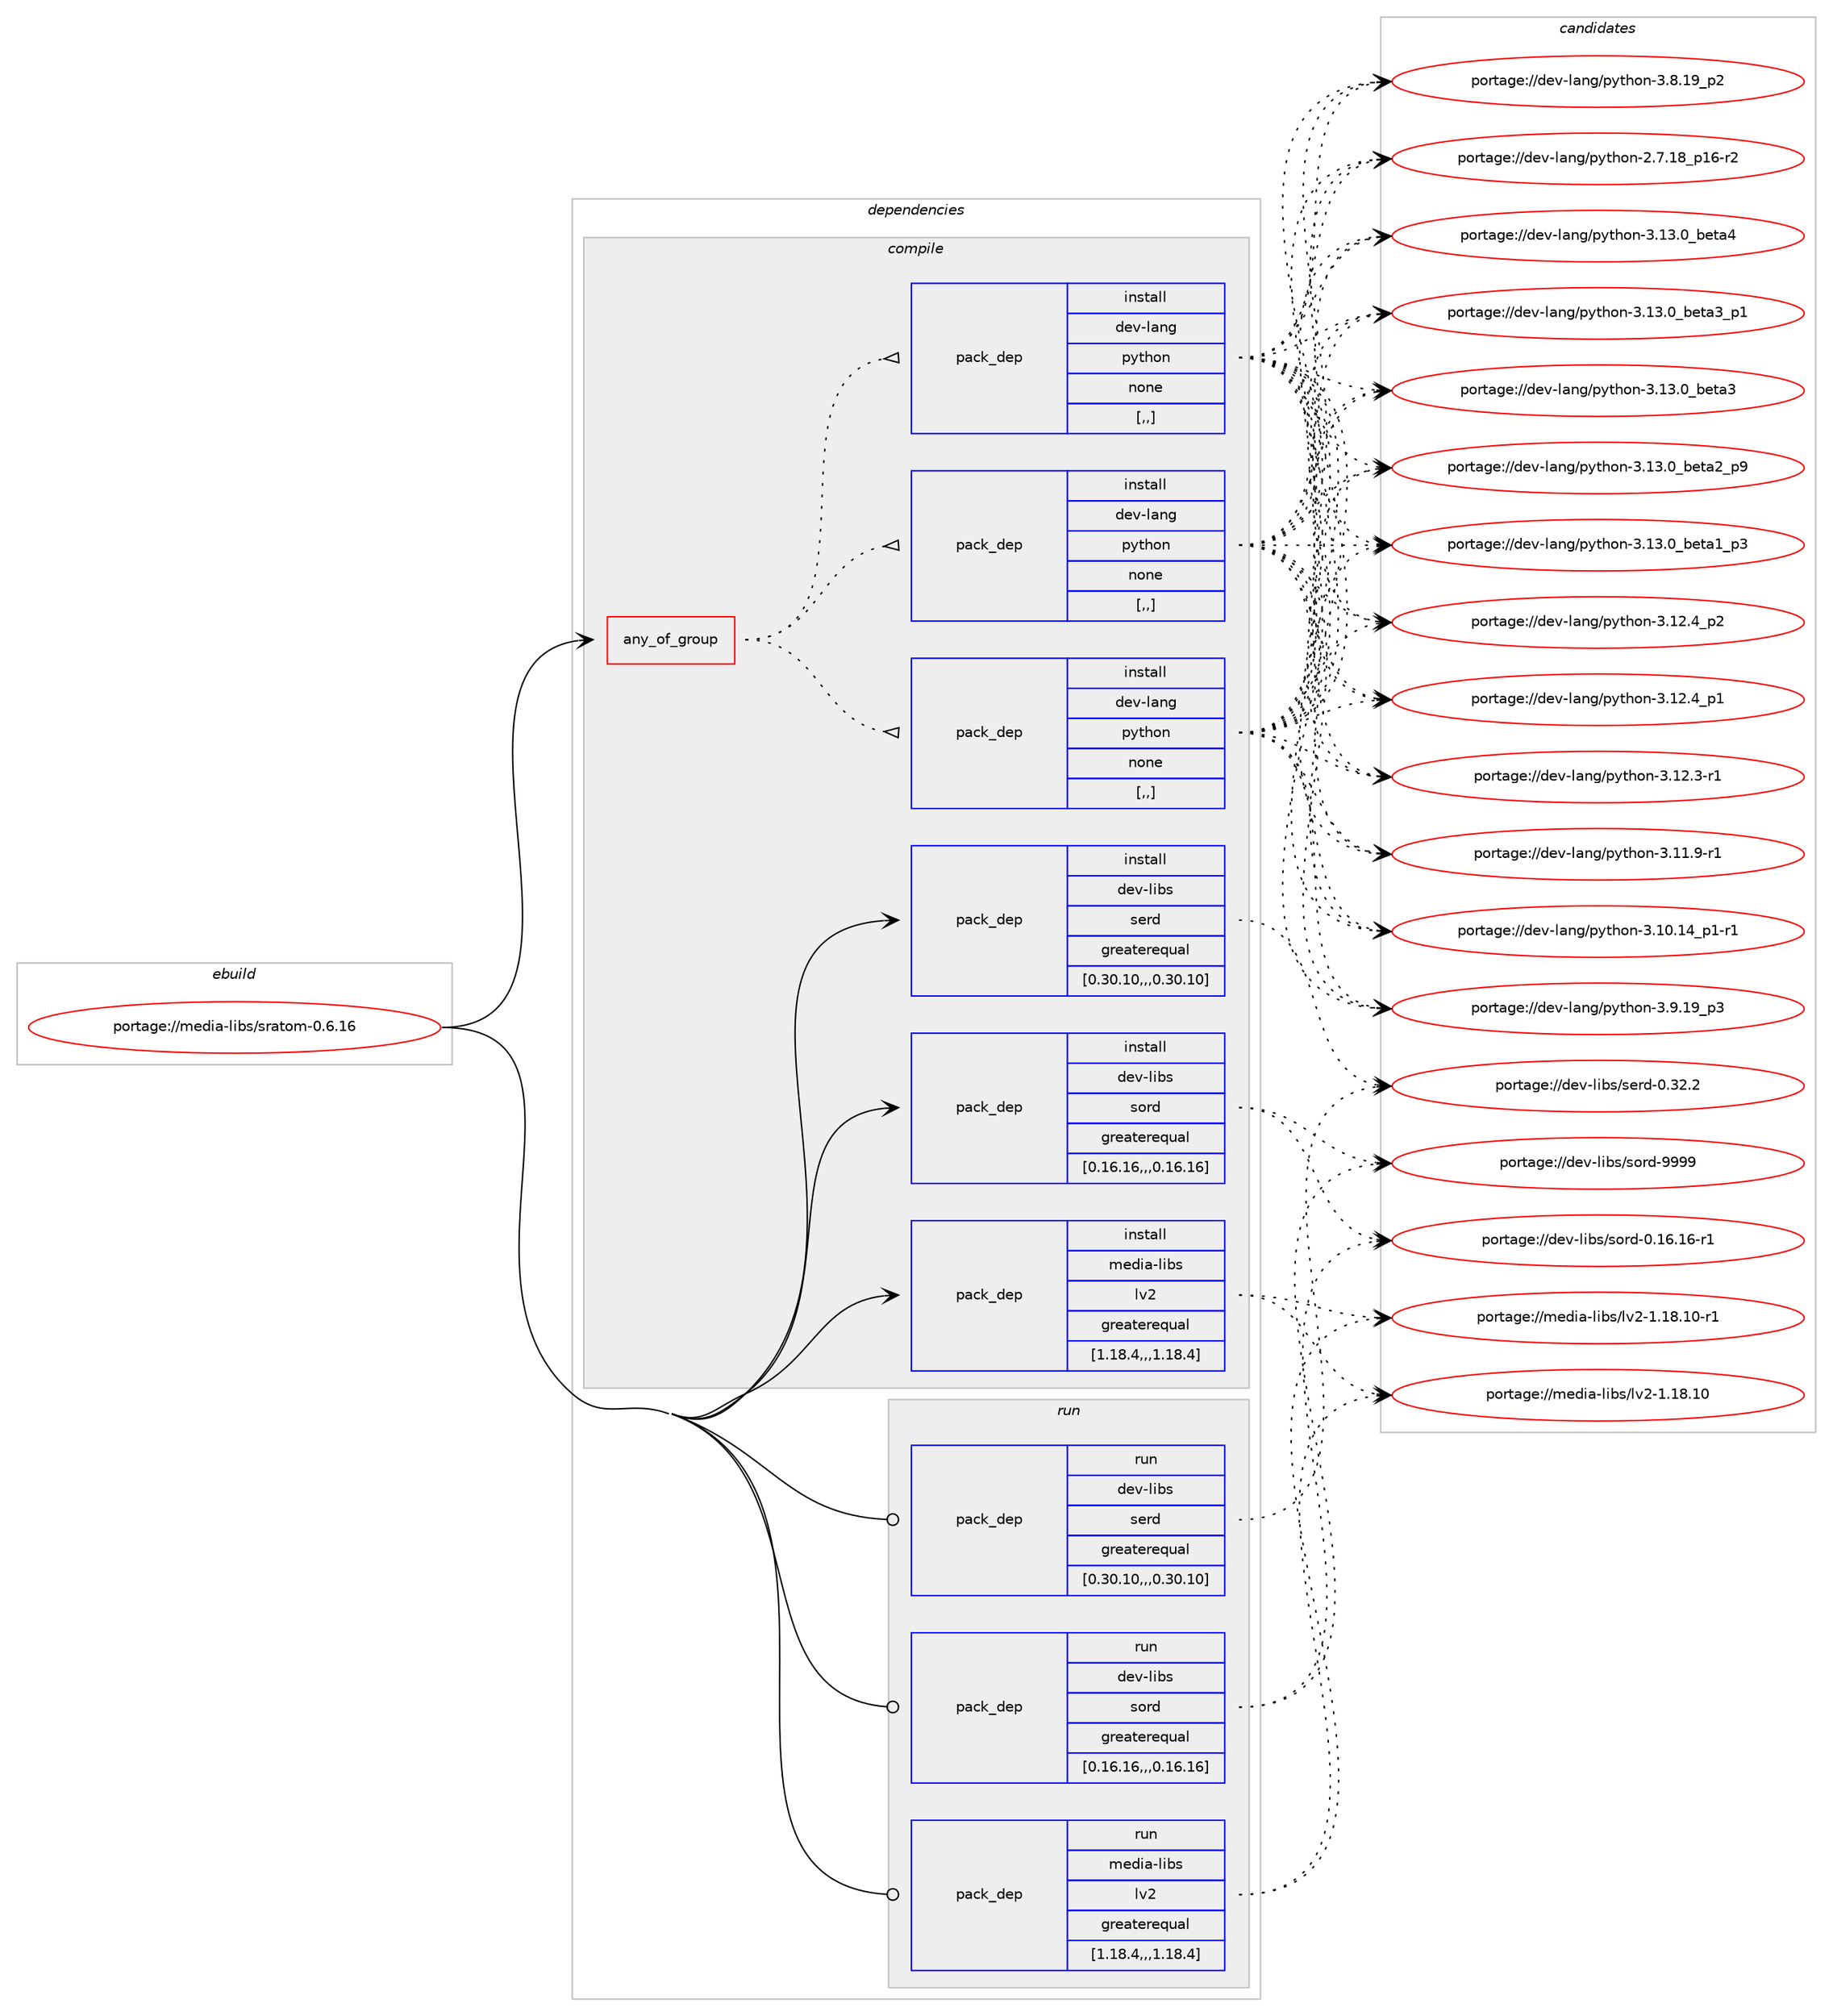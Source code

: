 digraph prolog {

# *************
# Graph options
# *************

newrank=true;
concentrate=true;
compound=true;
graph [rankdir=LR,fontname=Helvetica,fontsize=10,ranksep=1.5];#, ranksep=2.5, nodesep=0.2];
edge  [arrowhead=vee];
node  [fontname=Helvetica,fontsize=10];

# **********
# The ebuild
# **********

subgraph cluster_leftcol {
color=gray;
label=<<i>ebuild</i>>;
id [label="portage://media-libs/sratom-0.6.16", color=red, width=4, href="../media-libs/sratom-0.6.16.svg"];
}

# ****************
# The dependencies
# ****************

subgraph cluster_midcol {
color=gray;
label=<<i>dependencies</i>>;
subgraph cluster_compile {
fillcolor="#eeeeee";
style=filled;
label=<<i>compile</i>>;
subgraph any2212 {
dependency305731 [label=<<TABLE BORDER="0" CELLBORDER="1" CELLSPACING="0" CELLPADDING="4"><TR><TD CELLPADDING="10">any_of_group</TD></TR></TABLE>>, shape=none, color=red];subgraph pack225682 {
dependency305732 [label=<<TABLE BORDER="0" CELLBORDER="1" CELLSPACING="0" CELLPADDING="4" WIDTH="220"><TR><TD ROWSPAN="6" CELLPADDING="30">pack_dep</TD></TR><TR><TD WIDTH="110">install</TD></TR><TR><TD>dev-lang</TD></TR><TR><TD>python</TD></TR><TR><TD>none</TD></TR><TR><TD>[,,]</TD></TR></TABLE>>, shape=none, color=blue];
}
dependency305731:e -> dependency305732:w [weight=20,style="dotted",arrowhead="oinv"];
subgraph pack225683 {
dependency305733 [label=<<TABLE BORDER="0" CELLBORDER="1" CELLSPACING="0" CELLPADDING="4" WIDTH="220"><TR><TD ROWSPAN="6" CELLPADDING="30">pack_dep</TD></TR><TR><TD WIDTH="110">install</TD></TR><TR><TD>dev-lang</TD></TR><TR><TD>python</TD></TR><TR><TD>none</TD></TR><TR><TD>[,,]</TD></TR></TABLE>>, shape=none, color=blue];
}
dependency305731:e -> dependency305733:w [weight=20,style="dotted",arrowhead="oinv"];
subgraph pack225684 {
dependency305734 [label=<<TABLE BORDER="0" CELLBORDER="1" CELLSPACING="0" CELLPADDING="4" WIDTH="220"><TR><TD ROWSPAN="6" CELLPADDING="30">pack_dep</TD></TR><TR><TD WIDTH="110">install</TD></TR><TR><TD>dev-lang</TD></TR><TR><TD>python</TD></TR><TR><TD>none</TD></TR><TR><TD>[,,]</TD></TR></TABLE>>, shape=none, color=blue];
}
dependency305731:e -> dependency305734:w [weight=20,style="dotted",arrowhead="oinv"];
}
id:e -> dependency305731:w [weight=20,style="solid",arrowhead="vee"];
subgraph pack225685 {
dependency305735 [label=<<TABLE BORDER="0" CELLBORDER="1" CELLSPACING="0" CELLPADDING="4" WIDTH="220"><TR><TD ROWSPAN="6" CELLPADDING="30">pack_dep</TD></TR><TR><TD WIDTH="110">install</TD></TR><TR><TD>dev-libs</TD></TR><TR><TD>serd</TD></TR><TR><TD>greaterequal</TD></TR><TR><TD>[0.30.10,,,0.30.10]</TD></TR></TABLE>>, shape=none, color=blue];
}
id:e -> dependency305735:w [weight=20,style="solid",arrowhead="vee"];
subgraph pack225686 {
dependency305736 [label=<<TABLE BORDER="0" CELLBORDER="1" CELLSPACING="0" CELLPADDING="4" WIDTH="220"><TR><TD ROWSPAN="6" CELLPADDING="30">pack_dep</TD></TR><TR><TD WIDTH="110">install</TD></TR><TR><TD>dev-libs</TD></TR><TR><TD>sord</TD></TR><TR><TD>greaterequal</TD></TR><TR><TD>[0.16.16,,,0.16.16]</TD></TR></TABLE>>, shape=none, color=blue];
}
id:e -> dependency305736:w [weight=20,style="solid",arrowhead="vee"];
subgraph pack225687 {
dependency305737 [label=<<TABLE BORDER="0" CELLBORDER="1" CELLSPACING="0" CELLPADDING="4" WIDTH="220"><TR><TD ROWSPAN="6" CELLPADDING="30">pack_dep</TD></TR><TR><TD WIDTH="110">install</TD></TR><TR><TD>media-libs</TD></TR><TR><TD>lv2</TD></TR><TR><TD>greaterequal</TD></TR><TR><TD>[1.18.4,,,1.18.4]</TD></TR></TABLE>>, shape=none, color=blue];
}
id:e -> dependency305737:w [weight=20,style="solid",arrowhead="vee"];
}
subgraph cluster_compileandrun {
fillcolor="#eeeeee";
style=filled;
label=<<i>compile and run</i>>;
}
subgraph cluster_run {
fillcolor="#eeeeee";
style=filled;
label=<<i>run</i>>;
subgraph pack225688 {
dependency305738 [label=<<TABLE BORDER="0" CELLBORDER="1" CELLSPACING="0" CELLPADDING="4" WIDTH="220"><TR><TD ROWSPAN="6" CELLPADDING="30">pack_dep</TD></TR><TR><TD WIDTH="110">run</TD></TR><TR><TD>dev-libs</TD></TR><TR><TD>serd</TD></TR><TR><TD>greaterequal</TD></TR><TR><TD>[0.30.10,,,0.30.10]</TD></TR></TABLE>>, shape=none, color=blue];
}
id:e -> dependency305738:w [weight=20,style="solid",arrowhead="odot"];
subgraph pack225689 {
dependency305739 [label=<<TABLE BORDER="0" CELLBORDER="1" CELLSPACING="0" CELLPADDING="4" WIDTH="220"><TR><TD ROWSPAN="6" CELLPADDING="30">pack_dep</TD></TR><TR><TD WIDTH="110">run</TD></TR><TR><TD>dev-libs</TD></TR><TR><TD>sord</TD></TR><TR><TD>greaterequal</TD></TR><TR><TD>[0.16.16,,,0.16.16]</TD></TR></TABLE>>, shape=none, color=blue];
}
id:e -> dependency305739:w [weight=20,style="solid",arrowhead="odot"];
subgraph pack225690 {
dependency305740 [label=<<TABLE BORDER="0" CELLBORDER="1" CELLSPACING="0" CELLPADDING="4" WIDTH="220"><TR><TD ROWSPAN="6" CELLPADDING="30">pack_dep</TD></TR><TR><TD WIDTH="110">run</TD></TR><TR><TD>media-libs</TD></TR><TR><TD>lv2</TD></TR><TR><TD>greaterequal</TD></TR><TR><TD>[1.18.4,,,1.18.4]</TD></TR></TABLE>>, shape=none, color=blue];
}
id:e -> dependency305740:w [weight=20,style="solid",arrowhead="odot"];
}
}

# **************
# The candidates
# **************

subgraph cluster_choices {
rank=same;
color=gray;
label=<<i>candidates</i>>;

subgraph choice225682 {
color=black;
nodesep=1;
choice1001011184510897110103471121211161041111104551464951464895981011169752 [label="portage://dev-lang/python-3.13.0_beta4", color=red, width=4,href="../dev-lang/python-3.13.0_beta4.svg"];
choice10010111845108971101034711212111610411111045514649514648959810111697519511249 [label="portage://dev-lang/python-3.13.0_beta3_p1", color=red, width=4,href="../dev-lang/python-3.13.0_beta3_p1.svg"];
choice1001011184510897110103471121211161041111104551464951464895981011169751 [label="portage://dev-lang/python-3.13.0_beta3", color=red, width=4,href="../dev-lang/python-3.13.0_beta3.svg"];
choice10010111845108971101034711212111610411111045514649514648959810111697509511257 [label="portage://dev-lang/python-3.13.0_beta2_p9", color=red, width=4,href="../dev-lang/python-3.13.0_beta2_p9.svg"];
choice10010111845108971101034711212111610411111045514649514648959810111697499511251 [label="portage://dev-lang/python-3.13.0_beta1_p3", color=red, width=4,href="../dev-lang/python-3.13.0_beta1_p3.svg"];
choice100101118451089711010347112121116104111110455146495046529511250 [label="portage://dev-lang/python-3.12.4_p2", color=red, width=4,href="../dev-lang/python-3.12.4_p2.svg"];
choice100101118451089711010347112121116104111110455146495046529511249 [label="portage://dev-lang/python-3.12.4_p1", color=red, width=4,href="../dev-lang/python-3.12.4_p1.svg"];
choice100101118451089711010347112121116104111110455146495046514511449 [label="portage://dev-lang/python-3.12.3-r1", color=red, width=4,href="../dev-lang/python-3.12.3-r1.svg"];
choice100101118451089711010347112121116104111110455146494946574511449 [label="portage://dev-lang/python-3.11.9-r1", color=red, width=4,href="../dev-lang/python-3.11.9-r1.svg"];
choice100101118451089711010347112121116104111110455146494846495295112494511449 [label="portage://dev-lang/python-3.10.14_p1-r1", color=red, width=4,href="../dev-lang/python-3.10.14_p1-r1.svg"];
choice100101118451089711010347112121116104111110455146574649579511251 [label="portage://dev-lang/python-3.9.19_p3", color=red, width=4,href="../dev-lang/python-3.9.19_p3.svg"];
choice100101118451089711010347112121116104111110455146564649579511250 [label="portage://dev-lang/python-3.8.19_p2", color=red, width=4,href="../dev-lang/python-3.8.19_p2.svg"];
choice100101118451089711010347112121116104111110455046554649569511249544511450 [label="portage://dev-lang/python-2.7.18_p16-r2", color=red, width=4,href="../dev-lang/python-2.7.18_p16-r2.svg"];
dependency305732:e -> choice1001011184510897110103471121211161041111104551464951464895981011169752:w [style=dotted,weight="100"];
dependency305732:e -> choice10010111845108971101034711212111610411111045514649514648959810111697519511249:w [style=dotted,weight="100"];
dependency305732:e -> choice1001011184510897110103471121211161041111104551464951464895981011169751:w [style=dotted,weight="100"];
dependency305732:e -> choice10010111845108971101034711212111610411111045514649514648959810111697509511257:w [style=dotted,weight="100"];
dependency305732:e -> choice10010111845108971101034711212111610411111045514649514648959810111697499511251:w [style=dotted,weight="100"];
dependency305732:e -> choice100101118451089711010347112121116104111110455146495046529511250:w [style=dotted,weight="100"];
dependency305732:e -> choice100101118451089711010347112121116104111110455146495046529511249:w [style=dotted,weight="100"];
dependency305732:e -> choice100101118451089711010347112121116104111110455146495046514511449:w [style=dotted,weight="100"];
dependency305732:e -> choice100101118451089711010347112121116104111110455146494946574511449:w [style=dotted,weight="100"];
dependency305732:e -> choice100101118451089711010347112121116104111110455146494846495295112494511449:w [style=dotted,weight="100"];
dependency305732:e -> choice100101118451089711010347112121116104111110455146574649579511251:w [style=dotted,weight="100"];
dependency305732:e -> choice100101118451089711010347112121116104111110455146564649579511250:w [style=dotted,weight="100"];
dependency305732:e -> choice100101118451089711010347112121116104111110455046554649569511249544511450:w [style=dotted,weight="100"];
}
subgraph choice225683 {
color=black;
nodesep=1;
choice1001011184510897110103471121211161041111104551464951464895981011169752 [label="portage://dev-lang/python-3.13.0_beta4", color=red, width=4,href="../dev-lang/python-3.13.0_beta4.svg"];
choice10010111845108971101034711212111610411111045514649514648959810111697519511249 [label="portage://dev-lang/python-3.13.0_beta3_p1", color=red, width=4,href="../dev-lang/python-3.13.0_beta3_p1.svg"];
choice1001011184510897110103471121211161041111104551464951464895981011169751 [label="portage://dev-lang/python-3.13.0_beta3", color=red, width=4,href="../dev-lang/python-3.13.0_beta3.svg"];
choice10010111845108971101034711212111610411111045514649514648959810111697509511257 [label="portage://dev-lang/python-3.13.0_beta2_p9", color=red, width=4,href="../dev-lang/python-3.13.0_beta2_p9.svg"];
choice10010111845108971101034711212111610411111045514649514648959810111697499511251 [label="portage://dev-lang/python-3.13.0_beta1_p3", color=red, width=4,href="../dev-lang/python-3.13.0_beta1_p3.svg"];
choice100101118451089711010347112121116104111110455146495046529511250 [label="portage://dev-lang/python-3.12.4_p2", color=red, width=4,href="../dev-lang/python-3.12.4_p2.svg"];
choice100101118451089711010347112121116104111110455146495046529511249 [label="portage://dev-lang/python-3.12.4_p1", color=red, width=4,href="../dev-lang/python-3.12.4_p1.svg"];
choice100101118451089711010347112121116104111110455146495046514511449 [label="portage://dev-lang/python-3.12.3-r1", color=red, width=4,href="../dev-lang/python-3.12.3-r1.svg"];
choice100101118451089711010347112121116104111110455146494946574511449 [label="portage://dev-lang/python-3.11.9-r1", color=red, width=4,href="../dev-lang/python-3.11.9-r1.svg"];
choice100101118451089711010347112121116104111110455146494846495295112494511449 [label="portage://dev-lang/python-3.10.14_p1-r1", color=red, width=4,href="../dev-lang/python-3.10.14_p1-r1.svg"];
choice100101118451089711010347112121116104111110455146574649579511251 [label="portage://dev-lang/python-3.9.19_p3", color=red, width=4,href="../dev-lang/python-3.9.19_p3.svg"];
choice100101118451089711010347112121116104111110455146564649579511250 [label="portage://dev-lang/python-3.8.19_p2", color=red, width=4,href="../dev-lang/python-3.8.19_p2.svg"];
choice100101118451089711010347112121116104111110455046554649569511249544511450 [label="portage://dev-lang/python-2.7.18_p16-r2", color=red, width=4,href="../dev-lang/python-2.7.18_p16-r2.svg"];
dependency305733:e -> choice1001011184510897110103471121211161041111104551464951464895981011169752:w [style=dotted,weight="100"];
dependency305733:e -> choice10010111845108971101034711212111610411111045514649514648959810111697519511249:w [style=dotted,weight="100"];
dependency305733:e -> choice1001011184510897110103471121211161041111104551464951464895981011169751:w [style=dotted,weight="100"];
dependency305733:e -> choice10010111845108971101034711212111610411111045514649514648959810111697509511257:w [style=dotted,weight="100"];
dependency305733:e -> choice10010111845108971101034711212111610411111045514649514648959810111697499511251:w [style=dotted,weight="100"];
dependency305733:e -> choice100101118451089711010347112121116104111110455146495046529511250:w [style=dotted,weight="100"];
dependency305733:e -> choice100101118451089711010347112121116104111110455146495046529511249:w [style=dotted,weight="100"];
dependency305733:e -> choice100101118451089711010347112121116104111110455146495046514511449:w [style=dotted,weight="100"];
dependency305733:e -> choice100101118451089711010347112121116104111110455146494946574511449:w [style=dotted,weight="100"];
dependency305733:e -> choice100101118451089711010347112121116104111110455146494846495295112494511449:w [style=dotted,weight="100"];
dependency305733:e -> choice100101118451089711010347112121116104111110455146574649579511251:w [style=dotted,weight="100"];
dependency305733:e -> choice100101118451089711010347112121116104111110455146564649579511250:w [style=dotted,weight="100"];
dependency305733:e -> choice100101118451089711010347112121116104111110455046554649569511249544511450:w [style=dotted,weight="100"];
}
subgraph choice225684 {
color=black;
nodesep=1;
choice1001011184510897110103471121211161041111104551464951464895981011169752 [label="portage://dev-lang/python-3.13.0_beta4", color=red, width=4,href="../dev-lang/python-3.13.0_beta4.svg"];
choice10010111845108971101034711212111610411111045514649514648959810111697519511249 [label="portage://dev-lang/python-3.13.0_beta3_p1", color=red, width=4,href="../dev-lang/python-3.13.0_beta3_p1.svg"];
choice1001011184510897110103471121211161041111104551464951464895981011169751 [label="portage://dev-lang/python-3.13.0_beta3", color=red, width=4,href="../dev-lang/python-3.13.0_beta3.svg"];
choice10010111845108971101034711212111610411111045514649514648959810111697509511257 [label="portage://dev-lang/python-3.13.0_beta2_p9", color=red, width=4,href="../dev-lang/python-3.13.0_beta2_p9.svg"];
choice10010111845108971101034711212111610411111045514649514648959810111697499511251 [label="portage://dev-lang/python-3.13.0_beta1_p3", color=red, width=4,href="../dev-lang/python-3.13.0_beta1_p3.svg"];
choice100101118451089711010347112121116104111110455146495046529511250 [label="portage://dev-lang/python-3.12.4_p2", color=red, width=4,href="../dev-lang/python-3.12.4_p2.svg"];
choice100101118451089711010347112121116104111110455146495046529511249 [label="portage://dev-lang/python-3.12.4_p1", color=red, width=4,href="../dev-lang/python-3.12.4_p1.svg"];
choice100101118451089711010347112121116104111110455146495046514511449 [label="portage://dev-lang/python-3.12.3-r1", color=red, width=4,href="../dev-lang/python-3.12.3-r1.svg"];
choice100101118451089711010347112121116104111110455146494946574511449 [label="portage://dev-lang/python-3.11.9-r1", color=red, width=4,href="../dev-lang/python-3.11.9-r1.svg"];
choice100101118451089711010347112121116104111110455146494846495295112494511449 [label="portage://dev-lang/python-3.10.14_p1-r1", color=red, width=4,href="../dev-lang/python-3.10.14_p1-r1.svg"];
choice100101118451089711010347112121116104111110455146574649579511251 [label="portage://dev-lang/python-3.9.19_p3", color=red, width=4,href="../dev-lang/python-3.9.19_p3.svg"];
choice100101118451089711010347112121116104111110455146564649579511250 [label="portage://dev-lang/python-3.8.19_p2", color=red, width=4,href="../dev-lang/python-3.8.19_p2.svg"];
choice100101118451089711010347112121116104111110455046554649569511249544511450 [label="portage://dev-lang/python-2.7.18_p16-r2", color=red, width=4,href="../dev-lang/python-2.7.18_p16-r2.svg"];
dependency305734:e -> choice1001011184510897110103471121211161041111104551464951464895981011169752:w [style=dotted,weight="100"];
dependency305734:e -> choice10010111845108971101034711212111610411111045514649514648959810111697519511249:w [style=dotted,weight="100"];
dependency305734:e -> choice1001011184510897110103471121211161041111104551464951464895981011169751:w [style=dotted,weight="100"];
dependency305734:e -> choice10010111845108971101034711212111610411111045514649514648959810111697509511257:w [style=dotted,weight="100"];
dependency305734:e -> choice10010111845108971101034711212111610411111045514649514648959810111697499511251:w [style=dotted,weight="100"];
dependency305734:e -> choice100101118451089711010347112121116104111110455146495046529511250:w [style=dotted,weight="100"];
dependency305734:e -> choice100101118451089711010347112121116104111110455146495046529511249:w [style=dotted,weight="100"];
dependency305734:e -> choice100101118451089711010347112121116104111110455146495046514511449:w [style=dotted,weight="100"];
dependency305734:e -> choice100101118451089711010347112121116104111110455146494946574511449:w [style=dotted,weight="100"];
dependency305734:e -> choice100101118451089711010347112121116104111110455146494846495295112494511449:w [style=dotted,weight="100"];
dependency305734:e -> choice100101118451089711010347112121116104111110455146574649579511251:w [style=dotted,weight="100"];
dependency305734:e -> choice100101118451089711010347112121116104111110455146564649579511250:w [style=dotted,weight="100"];
dependency305734:e -> choice100101118451089711010347112121116104111110455046554649569511249544511450:w [style=dotted,weight="100"];
}
subgraph choice225685 {
color=black;
nodesep=1;
choice10010111845108105981154711510111410045484651504650 [label="portage://dev-libs/serd-0.32.2", color=red, width=4,href="../dev-libs/serd-0.32.2.svg"];
dependency305735:e -> choice10010111845108105981154711510111410045484651504650:w [style=dotted,weight="100"];
}
subgraph choice225686 {
color=black;
nodesep=1;
choice1001011184510810598115471151111141004557575757 [label="portage://dev-libs/sord-9999", color=red, width=4,href="../dev-libs/sord-9999.svg"];
choice10010111845108105981154711511111410045484649544649544511449 [label="portage://dev-libs/sord-0.16.16-r1", color=red, width=4,href="../dev-libs/sord-0.16.16-r1.svg"];
dependency305736:e -> choice1001011184510810598115471151111141004557575757:w [style=dotted,weight="100"];
dependency305736:e -> choice10010111845108105981154711511111410045484649544649544511449:w [style=dotted,weight="100"];
}
subgraph choice225687 {
color=black;
nodesep=1;
choice109101100105974510810598115471081185045494649564649484511449 [label="portage://media-libs/lv2-1.18.10-r1", color=red, width=4,href="../media-libs/lv2-1.18.10-r1.svg"];
choice10910110010597451081059811547108118504549464956464948 [label="portage://media-libs/lv2-1.18.10", color=red, width=4,href="../media-libs/lv2-1.18.10.svg"];
dependency305737:e -> choice109101100105974510810598115471081185045494649564649484511449:w [style=dotted,weight="100"];
dependency305737:e -> choice10910110010597451081059811547108118504549464956464948:w [style=dotted,weight="100"];
}
subgraph choice225688 {
color=black;
nodesep=1;
choice10010111845108105981154711510111410045484651504650 [label="portage://dev-libs/serd-0.32.2", color=red, width=4,href="../dev-libs/serd-0.32.2.svg"];
dependency305738:e -> choice10010111845108105981154711510111410045484651504650:w [style=dotted,weight="100"];
}
subgraph choice225689 {
color=black;
nodesep=1;
choice1001011184510810598115471151111141004557575757 [label="portage://dev-libs/sord-9999", color=red, width=4,href="../dev-libs/sord-9999.svg"];
choice10010111845108105981154711511111410045484649544649544511449 [label="portage://dev-libs/sord-0.16.16-r1", color=red, width=4,href="../dev-libs/sord-0.16.16-r1.svg"];
dependency305739:e -> choice1001011184510810598115471151111141004557575757:w [style=dotted,weight="100"];
dependency305739:e -> choice10010111845108105981154711511111410045484649544649544511449:w [style=dotted,weight="100"];
}
subgraph choice225690 {
color=black;
nodesep=1;
choice109101100105974510810598115471081185045494649564649484511449 [label="portage://media-libs/lv2-1.18.10-r1", color=red, width=4,href="../media-libs/lv2-1.18.10-r1.svg"];
choice10910110010597451081059811547108118504549464956464948 [label="portage://media-libs/lv2-1.18.10", color=red, width=4,href="../media-libs/lv2-1.18.10.svg"];
dependency305740:e -> choice109101100105974510810598115471081185045494649564649484511449:w [style=dotted,weight="100"];
dependency305740:e -> choice10910110010597451081059811547108118504549464956464948:w [style=dotted,weight="100"];
}
}

}
